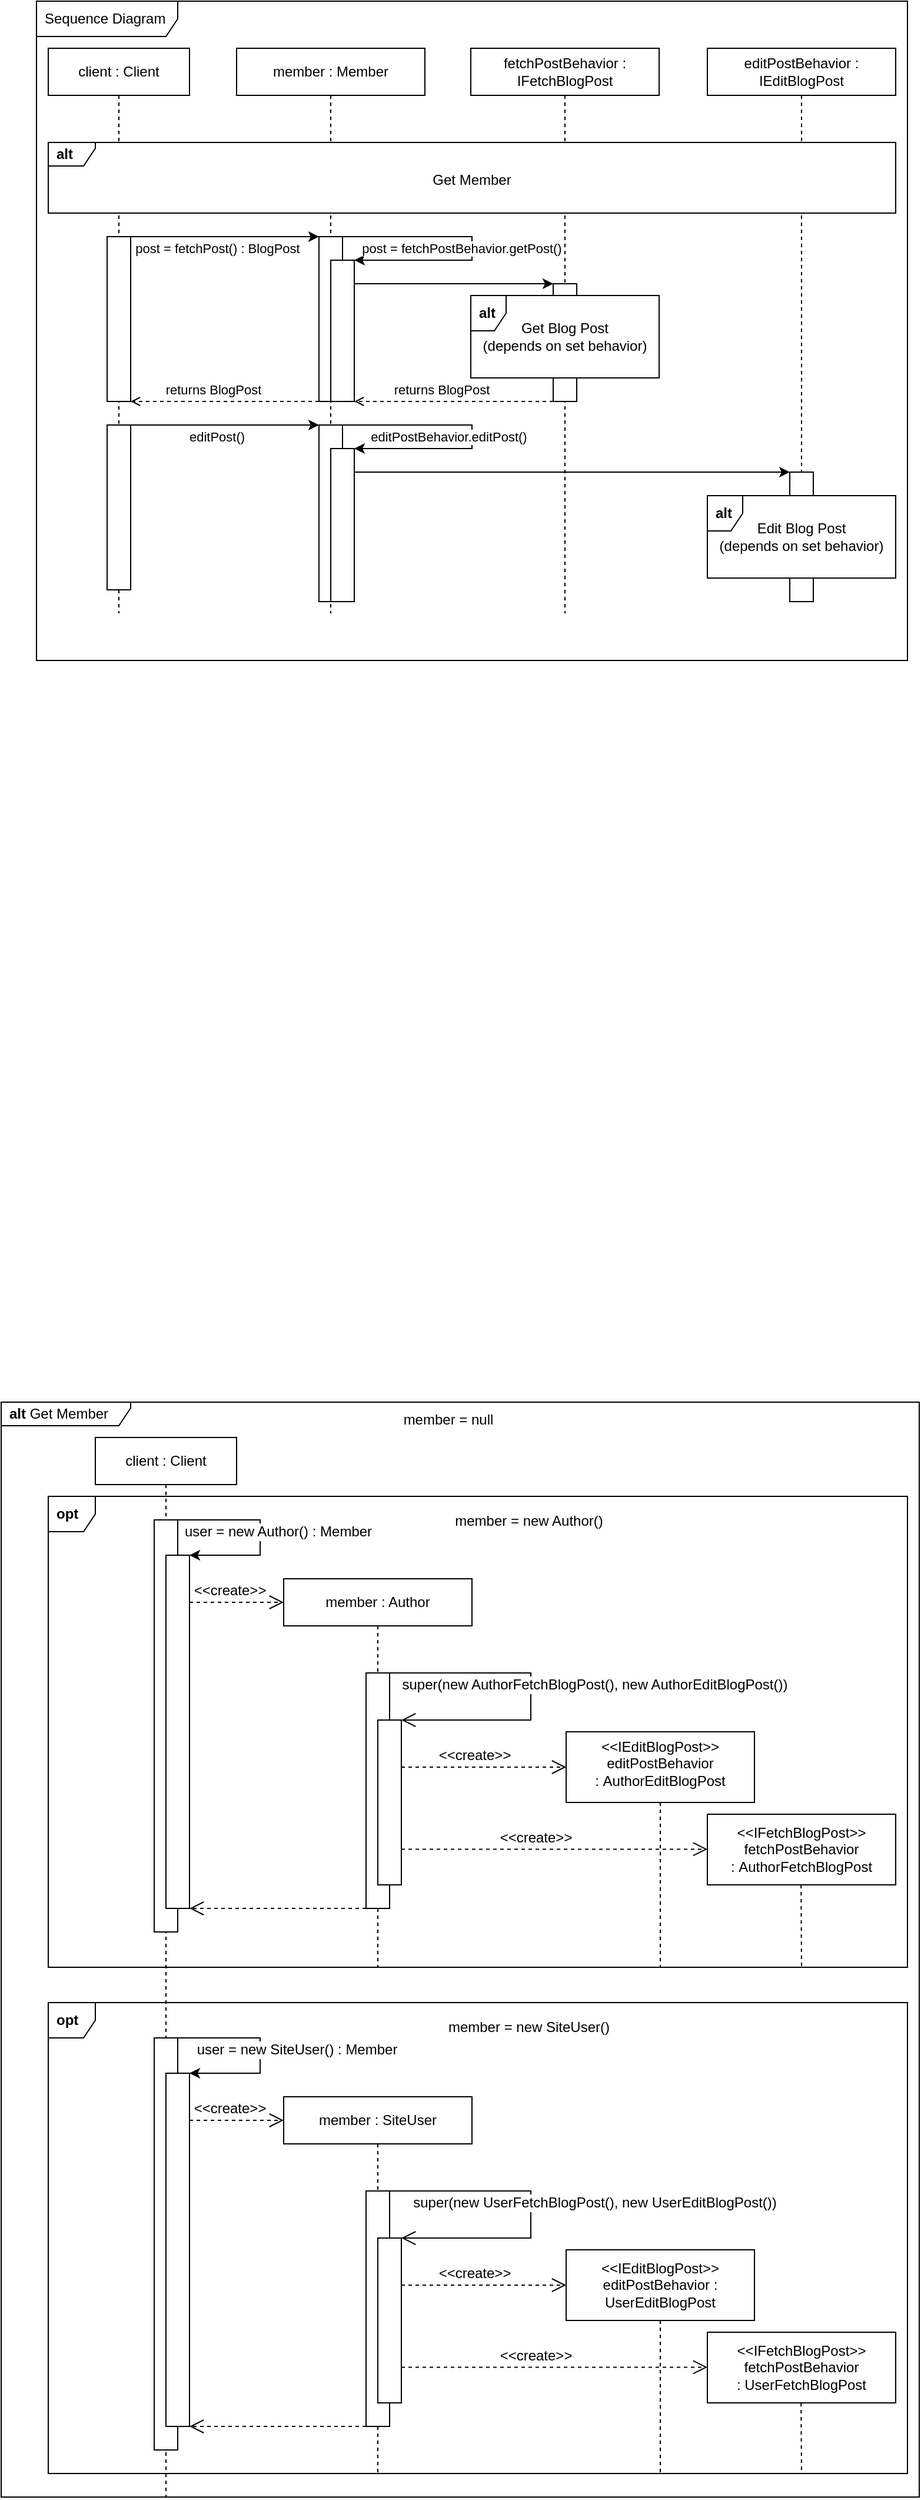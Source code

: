 <mxfile version="15.4.0" type="device" pages="2"><diagram id="meEq63aQdddgr-qzLDVM" name="Strategy"><mxGraphModel dx="395" dy="234" grid="1" gridSize="10" guides="1" tooltips="1" connect="1" arrows="1" fold="1" page="1" pageScale="1" pageWidth="850" pageHeight="1100" math="0" shadow="0"><root><mxCell id="HGWOhh141RauU3ivOmNG-0"/><mxCell id="HGWOhh141RauU3ivOmNG-1" style="" parent="HGWOhh141RauU3ivOmNG-0"/><mxCell id="gsxyEUEY-DJn8voWgnsZ-195" value="" style="rounded=0;whiteSpace=wrap;html=1;" vertex="1" parent="HGWOhh141RauU3ivOmNG-1"><mxGeometry x="70" y="40" width="740" height="560" as="geometry"/></mxCell><mxCell id="gsxyEUEY-DJn8voWgnsZ-194" value="" style="rounded=0;whiteSpace=wrap;html=1;" vertex="1" parent="HGWOhh141RauU3ivOmNG-1"><mxGeometry x="40" y="1230" width="780" height="930" as="geometry"/></mxCell><mxCell id="gsxyEUEY-DJn8voWgnsZ-2" value="&lt;b&gt;alt&lt;/b&gt;&amp;nbsp;Get Member" style="shape=umlFrame;whiteSpace=wrap;html=1;width=110;height=20;boundedLbl=1;verticalAlign=middle;align=left;spacingLeft=5;" vertex="1" parent="HGWOhh141RauU3ivOmNG-1"><mxGeometry x="40" y="1230" width="780" height="930" as="geometry"/></mxCell><mxCell id="zS99f2Io78jwhFGjfong-0" value="Sequence Diagram" style="shape=umlFrame;whiteSpace=wrap;html=1;width=120;height=30;boundedLbl=1;verticalAlign=middle;align=left;spacingLeft=5;fontSize=12;fillColor=default;" parent="HGWOhh141RauU3ivOmNG-1" vertex="1"><mxGeometry x="70" y="40" width="740" height="560" as="geometry"/></mxCell><mxCell id="gsxyEUEY-DJn8voWgnsZ-3" value="member = null" style="text;html=1;strokeColor=none;fillColor=none;align=center;verticalAlign=middle;whiteSpace=wrap;rounded=0;" vertex="1" parent="HGWOhh141RauU3ivOmNG-1"><mxGeometry x="320" y="1230" width="200" height="30" as="geometry"/></mxCell><mxCell id="gsxyEUEY-DJn8voWgnsZ-7" value="" style="group" vertex="1" connectable="0" parent="HGWOhh141RauU3ivOmNG-1"><mxGeometry x="80" y="1310" width="730" height="400" as="geometry"/></mxCell><mxCell id="gsxyEUEY-DJn8voWgnsZ-5" value="&lt;b&gt;opt&lt;/b&gt;" style="shape=umlFrame;whiteSpace=wrap;html=1;width=40;height=30;boundedLbl=1;verticalAlign=middle;align=left;spacingLeft=5;" vertex="1" parent="gsxyEUEY-DJn8voWgnsZ-7"><mxGeometry width="730" height="400" as="geometry"/></mxCell><mxCell id="gsxyEUEY-DJn8voWgnsZ-6" value="member = new Author()" style="text;html=1;strokeColor=none;fillColor=none;align=center;verticalAlign=middle;whiteSpace=wrap;rounded=0;" vertex="1" parent="gsxyEUEY-DJn8voWgnsZ-7"><mxGeometry x="300.588" y="0.004" width="214.706" height="42.857" as="geometry"/></mxCell><mxCell id="gsxyEUEY-DJn8voWgnsZ-119" value="" style="group" vertex="1" connectable="0" parent="HGWOhh141RauU3ivOmNG-1"><mxGeometry x="80" y="1740" width="730" height="400" as="geometry"/></mxCell><mxCell id="gsxyEUEY-DJn8voWgnsZ-120" value="&lt;b&gt;opt&lt;/b&gt;" style="shape=umlFrame;whiteSpace=wrap;html=1;width=40;height=30;boundedLbl=1;verticalAlign=middle;align=left;spacingLeft=5;" vertex="1" parent="gsxyEUEY-DJn8voWgnsZ-119"><mxGeometry width="730" height="400" as="geometry"/></mxCell><mxCell id="gsxyEUEY-DJn8voWgnsZ-121" value="member = new SiteUser()" style="text;html=1;strokeColor=none;fillColor=none;align=center;verticalAlign=middle;whiteSpace=wrap;rounded=0;" vertex="1" parent="gsxyEUEY-DJn8voWgnsZ-119"><mxGeometry x="300.588" y="0.004" width="214.706" height="42.857" as="geometry"/></mxCell><mxCell id="zS99f2Io78jwhFGjfong-4" value="Actors" style="" parent="HGWOhh141RauU3ivOmNG-0"/><mxCell id="gsxyEUEY-DJn8voWgnsZ-95" value="client : Client" style="rounded=0;whiteSpace=wrap;html=1;" vertex="1" parent="zS99f2Io78jwhFGjfong-4"><mxGeometry x="120" y="1260" width="120" height="40" as="geometry"/></mxCell><mxCell id="gsxyEUEY-DJn8voWgnsZ-96" style="rounded=0;orthogonalLoop=1;jettySize=auto;html=1;endArrow=none;endFill=0;dashed=1;exitX=0.5;exitY=1;exitDx=0;exitDy=0;" edge="1" parent="zS99f2Io78jwhFGjfong-4" source="gsxyEUEY-DJn8voWgnsZ-95"><mxGeometry x="109.5" y="1250" as="geometry"><mxPoint x="180" y="2160" as="targetPoint"/><mxPoint x="170" y="1310" as="sourcePoint"/></mxGeometry></mxCell><mxCell id="gsxyEUEY-DJn8voWgnsZ-97" style="edgeStyle=orthogonalEdgeStyle;rounded=0;orthogonalLoop=1;jettySize=auto;html=1;fontSize=20;endArrow=classic;endFill=1;exitX=1;exitY=0;exitDx=0;exitDy=0;entryX=1;entryY=0;entryDx=0;entryDy=0;" edge="1" parent="zS99f2Io78jwhFGjfong-4" source="gsxyEUEY-DJn8voWgnsZ-99" target="gsxyEUEY-DJn8voWgnsZ-100"><mxGeometry relative="1" as="geometry"><mxPoint x="630" y="1330" as="targetPoint"/><Array as="points"><mxPoint x="260" y="1330"/><mxPoint x="260" y="1360"/></Array></mxGeometry></mxCell><mxCell id="gsxyEUEY-DJn8voWgnsZ-98" value="user = new Author() : Member" style="edgeLabel;html=1;align=center;verticalAlign=middle;resizable=0;points=[];fontSize=12;" vertex="1" connectable="0" parent="gsxyEUEY-DJn8voWgnsZ-97"><mxGeometry x="-0.708" relative="1" as="geometry"><mxPoint x="61" y="10" as="offset"/></mxGeometry></mxCell><mxCell id="gsxyEUEY-DJn8voWgnsZ-99" value="" style="rounded=0;whiteSpace=wrap;html=1;fontSize=20;align=left;verticalAlign=top;" vertex="1" parent="zS99f2Io78jwhFGjfong-4"><mxGeometry x="170" y="1330" width="20" height="350" as="geometry"/></mxCell><mxCell id="gsxyEUEY-DJn8voWgnsZ-100" value="" style="rounded=0;whiteSpace=wrap;html=1;fontSize=20;align=left;verticalAlign=top;" vertex="1" parent="zS99f2Io78jwhFGjfong-4"><mxGeometry x="180" y="1360" width="20" height="300" as="geometry"/></mxCell><mxCell id="gsxyEUEY-DJn8voWgnsZ-101" value="member : Author" style="rounded=0;whiteSpace=wrap;html=1;" vertex="1" parent="zS99f2Io78jwhFGjfong-4"><mxGeometry x="280" y="1380" width="160" height="40" as="geometry"/></mxCell><mxCell id="gsxyEUEY-DJn8voWgnsZ-102" style="edgeStyle=orthogonalEdgeStyle;rounded=0;orthogonalLoop=1;jettySize=auto;html=1;fontSize=11;endArrow=open;endFill=0;dashed=1;endSize=10;" edge="1" parent="zS99f2Io78jwhFGjfong-4" target="gsxyEUEY-DJn8voWgnsZ-101" source="gsxyEUEY-DJn8voWgnsZ-100"><mxGeometry relative="1" as="geometry"><mxPoint x="210" y="1400" as="sourcePoint"/><mxPoint x="370" y="1450" as="targetPoint"/><Array as="points"><mxPoint x="220" y="1400"/><mxPoint x="220" y="1400"/></Array></mxGeometry></mxCell><mxCell id="gsxyEUEY-DJn8voWgnsZ-103" value="&amp;lt;&amp;lt;create&amp;gt;&amp;gt;" style="edgeLabel;html=1;align=center;verticalAlign=middle;resizable=0;points=[];fontSize=12;" vertex="1" connectable="0" parent="gsxyEUEY-DJn8voWgnsZ-102"><mxGeometry x="-0.125" y="1" relative="1" as="geometry"><mxPoint x="-1" y="-9" as="offset"/></mxGeometry></mxCell><mxCell id="gsxyEUEY-DJn8voWgnsZ-104" style="rounded=0;orthogonalLoop=1;jettySize=auto;html=1;endArrow=none;endFill=0;dashed=1;" edge="1" parent="zS99f2Io78jwhFGjfong-4" source="gsxyEUEY-DJn8voWgnsZ-101"><mxGeometry x="319.5" y="1260" as="geometry"><mxPoint x="360" y="1710" as="targetPoint"/><mxPoint x="700" y="1300" as="sourcePoint"/></mxGeometry></mxCell><mxCell id="gsxyEUEY-DJn8voWgnsZ-105" value="" style="rounded=0;whiteSpace=wrap;html=1;fontSize=20;align=left;verticalAlign=top;" vertex="1" parent="zS99f2Io78jwhFGjfong-4"><mxGeometry x="350" y="1460" width="20" height="200" as="geometry"/></mxCell><mxCell id="gsxyEUEY-DJn8voWgnsZ-106" style="edgeStyle=none;rounded=0;orthogonalLoop=1;jettySize=auto;html=1;entryX=0;entryY=0.5;entryDx=0;entryDy=0;fontSize=11;endArrow=open;endFill=0;dashed=1;endSize=10;" edge="1" parent="zS99f2Io78jwhFGjfong-4"><mxGeometry relative="1" as="geometry"><mxPoint x="380" y="1540" as="sourcePoint"/><mxPoint x="520" y="1540" as="targetPoint"/></mxGeometry></mxCell><mxCell id="gsxyEUEY-DJn8voWgnsZ-107" value="&amp;lt;&amp;lt;create&amp;gt;&amp;gt;" style="edgeLabel;html=1;align=center;verticalAlign=middle;resizable=0;points=[];fontSize=12;" vertex="1" connectable="0" parent="gsxyEUEY-DJn8voWgnsZ-106"><mxGeometry x="-0.125" y="1" relative="1" as="geometry"><mxPoint y="-9" as="offset"/></mxGeometry></mxCell><mxCell id="gsxyEUEY-DJn8voWgnsZ-108" value="&amp;lt;&amp;lt;IEditBlogPost&amp;gt;&amp;gt;&lt;br&gt;editPostBehavior :&amp;nbsp;&lt;span style=&quot;background-color: rgb(255 , 255 , 255)&quot;&gt;AuthorEditBlogPost&lt;/span&gt;&lt;br&gt;&amp;nbsp;" style="rounded=0;whiteSpace=wrap;html=1;spacingTop=7;" vertex="1" parent="zS99f2Io78jwhFGjfong-4"><mxGeometry x="520" y="1510" width="160" height="60" as="geometry"/></mxCell><mxCell id="gsxyEUEY-DJn8voWgnsZ-109" style="rounded=0;orthogonalLoop=1;jettySize=auto;html=1;endArrow=none;endFill=0;dashed=1;" edge="1" parent="zS99f2Io78jwhFGjfong-4"><mxGeometry x="559.5" y="1410" as="geometry"><mxPoint x="600" y="1710" as="targetPoint"/><mxPoint x="600" y="1570" as="sourcePoint"/></mxGeometry></mxCell><mxCell id="gsxyEUEY-DJn8voWgnsZ-110" value="&amp;lt;&amp;lt;IFetchBlogPost&amp;gt;&amp;gt;&lt;br&gt;fetchPostBehavior :&amp;nbsp;&lt;span style=&quot;background-color: rgb(255 , 255 , 255)&quot;&gt;AuthorFetchBlogPost&lt;/span&gt;" style="rounded=0;whiteSpace=wrap;html=1;spacingTop=0;" vertex="1" parent="zS99f2Io78jwhFGjfong-4"><mxGeometry x="640" y="1580" width="160" height="60" as="geometry"/></mxCell><mxCell id="gsxyEUEY-DJn8voWgnsZ-111" style="rounded=0;orthogonalLoop=1;jettySize=auto;html=1;endArrow=none;endFill=0;dashed=1;exitX=0.5;exitY=1;exitDx=0;exitDy=0;" edge="1" parent="zS99f2Io78jwhFGjfong-4"><mxGeometry x="639.08" y="1590" as="geometry"><mxPoint x="720" y="1710" as="targetPoint"/><mxPoint x="719.58" y="1640" as="sourcePoint"/></mxGeometry></mxCell><mxCell id="gsxyEUEY-DJn8voWgnsZ-112" style="edgeStyle=none;rounded=0;orthogonalLoop=1;jettySize=auto;html=1;fontSize=11;endArrow=open;endFill=0;dashed=1;endSize=10;" edge="1" parent="zS99f2Io78jwhFGjfong-4"><mxGeometry relative="1" as="geometry"><mxPoint x="380" y="1609.71" as="sourcePoint"/><mxPoint x="640" y="1609.71" as="targetPoint"/></mxGeometry></mxCell><mxCell id="gsxyEUEY-DJn8voWgnsZ-113" value="&amp;lt;&amp;lt;create&amp;gt;&amp;gt;" style="edgeLabel;html=1;align=center;verticalAlign=middle;resizable=0;points=[];fontSize=12;" vertex="1" connectable="0" parent="gsxyEUEY-DJn8voWgnsZ-112"><mxGeometry x="-0.125" y="1" relative="1" as="geometry"><mxPoint y="-9" as="offset"/></mxGeometry></mxCell><mxCell id="gsxyEUEY-DJn8voWgnsZ-114" value="" style="rounded=0;whiteSpace=wrap;html=1;fontSize=20;align=left;verticalAlign=top;" vertex="1" parent="zS99f2Io78jwhFGjfong-4"><mxGeometry x="360" y="1500" width="20" height="140" as="geometry"/></mxCell><mxCell id="gsxyEUEY-DJn8voWgnsZ-115" style="edgeStyle=orthogonalEdgeStyle;rounded=0;orthogonalLoop=1;jettySize=auto;html=1;fontSize=11;endArrow=open;endFill=0;endSize=10;entryX=1;entryY=0;entryDx=0;entryDy=0;" edge="1" parent="zS99f2Io78jwhFGjfong-4" target="gsxyEUEY-DJn8voWgnsZ-114"><mxGeometry relative="1" as="geometry"><mxPoint x="370" y="1460.0" as="sourcePoint"/><mxPoint x="390" y="1500" as="targetPoint"/><Array as="points"><mxPoint x="490" y="1460"/><mxPoint x="490" y="1500"/></Array></mxGeometry></mxCell><mxCell id="gsxyEUEY-DJn8voWgnsZ-116" value="super(new AuthorFetchBlogPost(), new AuthorEditBlogPost())" style="edgeLabel;html=1;align=center;verticalAlign=middle;resizable=0;points=[];fontSize=12;" vertex="1" connectable="0" parent="gsxyEUEY-DJn8voWgnsZ-115"><mxGeometry x="-0.125" y="1" relative="1" as="geometry"><mxPoint x="56" y="11" as="offset"/></mxGeometry></mxCell><mxCell id="gsxyEUEY-DJn8voWgnsZ-117" style="edgeStyle=none;rounded=0;orthogonalLoop=1;jettySize=auto;html=1;fontSize=11;endArrow=open;endFill=0;dashed=1;endSize=10;" edge="1" parent="zS99f2Io78jwhFGjfong-4"><mxGeometry relative="1" as="geometry"><mxPoint x="350" y="1660" as="sourcePoint"/><mxPoint x="200" y="1660" as="targetPoint"/></mxGeometry></mxCell><mxCell id="gsxyEUEY-DJn8voWgnsZ-122" style="edgeStyle=orthogonalEdgeStyle;rounded=0;orthogonalLoop=1;jettySize=auto;html=1;fontSize=20;endArrow=classic;endFill=1;exitX=1;exitY=0;exitDx=0;exitDy=0;entryX=1;entryY=0;entryDx=0;entryDy=0;" edge="1" source="gsxyEUEY-DJn8voWgnsZ-124" target="gsxyEUEY-DJn8voWgnsZ-125" parent="zS99f2Io78jwhFGjfong-4"><mxGeometry relative="1" as="geometry"><mxPoint x="630" y="1770" as="targetPoint"/><Array as="points"><mxPoint x="260" y="1770"/><mxPoint x="260" y="1800"/></Array></mxGeometry></mxCell><mxCell id="gsxyEUEY-DJn8voWgnsZ-123" value="user = new SiteUser() : Member" style="edgeLabel;html=1;align=center;verticalAlign=middle;resizable=0;points=[];fontSize=12;" vertex="1" connectable="0" parent="gsxyEUEY-DJn8voWgnsZ-122"><mxGeometry x="-0.708" relative="1" as="geometry"><mxPoint x="77" y="10" as="offset"/></mxGeometry></mxCell><mxCell id="gsxyEUEY-DJn8voWgnsZ-124" value="" style="rounded=0;whiteSpace=wrap;html=1;fontSize=20;align=left;verticalAlign=top;" vertex="1" parent="zS99f2Io78jwhFGjfong-4"><mxGeometry x="170" y="1770" width="20" height="350" as="geometry"/></mxCell><mxCell id="gsxyEUEY-DJn8voWgnsZ-125" value="" style="rounded=0;whiteSpace=wrap;html=1;fontSize=20;align=left;verticalAlign=top;" vertex="1" parent="zS99f2Io78jwhFGjfong-4"><mxGeometry x="180" y="1800" width="20" height="300" as="geometry"/></mxCell><mxCell id="gsxyEUEY-DJn8voWgnsZ-126" value="member : SiteUser" style="rounded=0;whiteSpace=wrap;html=1;" vertex="1" parent="zS99f2Io78jwhFGjfong-4"><mxGeometry x="280" y="1820" width="160" height="40" as="geometry"/></mxCell><mxCell id="gsxyEUEY-DJn8voWgnsZ-127" style="edgeStyle=orthogonalEdgeStyle;rounded=0;orthogonalLoop=1;jettySize=auto;html=1;fontSize=11;endArrow=open;endFill=0;dashed=1;endSize=10;" edge="1" target="gsxyEUEY-DJn8voWgnsZ-126" parent="zS99f2Io78jwhFGjfong-4" source="gsxyEUEY-DJn8voWgnsZ-125"><mxGeometry relative="1" as="geometry"><mxPoint x="210" y="1840" as="sourcePoint"/><mxPoint x="370" y="1890" as="targetPoint"/><Array as="points"><mxPoint x="220" y="1840"/><mxPoint x="220" y="1840"/></Array></mxGeometry></mxCell><mxCell id="gsxyEUEY-DJn8voWgnsZ-128" value="&amp;lt;&amp;lt;create&amp;gt;&amp;gt;" style="edgeLabel;html=1;align=center;verticalAlign=middle;resizable=0;points=[];fontSize=12;" vertex="1" connectable="0" parent="gsxyEUEY-DJn8voWgnsZ-127"><mxGeometry x="-0.125" y="1" relative="1" as="geometry"><mxPoint x="-1" y="-9" as="offset"/></mxGeometry></mxCell><mxCell id="gsxyEUEY-DJn8voWgnsZ-129" style="rounded=0;orthogonalLoop=1;jettySize=auto;html=1;endArrow=none;endFill=0;dashed=1;" edge="1" source="gsxyEUEY-DJn8voWgnsZ-126" parent="zS99f2Io78jwhFGjfong-4"><mxGeometry x="319.5" y="1700" as="geometry"><mxPoint x="360" y="2140" as="targetPoint"/><mxPoint x="700" y="1740" as="sourcePoint"/></mxGeometry></mxCell><mxCell id="gsxyEUEY-DJn8voWgnsZ-130" value="" style="rounded=0;whiteSpace=wrap;html=1;fontSize=20;align=left;verticalAlign=top;" vertex="1" parent="zS99f2Io78jwhFGjfong-4"><mxGeometry x="350" y="1900" width="20" height="200" as="geometry"/></mxCell><mxCell id="gsxyEUEY-DJn8voWgnsZ-131" style="edgeStyle=none;rounded=0;orthogonalLoop=1;jettySize=auto;html=1;entryX=0;entryY=0.5;entryDx=0;entryDy=0;fontSize=11;endArrow=open;endFill=0;dashed=1;endSize=10;" edge="1" parent="zS99f2Io78jwhFGjfong-4"><mxGeometry relative="1" as="geometry"><mxPoint x="380" y="1980" as="sourcePoint"/><mxPoint x="520" y="1980" as="targetPoint"/></mxGeometry></mxCell><mxCell id="gsxyEUEY-DJn8voWgnsZ-132" value="&amp;lt;&amp;lt;create&amp;gt;&amp;gt;" style="edgeLabel;html=1;align=center;verticalAlign=middle;resizable=0;points=[];fontSize=12;" vertex="1" connectable="0" parent="gsxyEUEY-DJn8voWgnsZ-131"><mxGeometry x="-0.125" y="1" relative="1" as="geometry"><mxPoint y="-9" as="offset"/></mxGeometry></mxCell><mxCell id="gsxyEUEY-DJn8voWgnsZ-133" value="&amp;lt;&amp;lt;IEditBlogPost&amp;gt;&amp;gt;&lt;br&gt;editPostBehavior : User&lt;span style=&quot;background-color: rgb(255 , 255 , 255)&quot;&gt;EditBlogPost&lt;/span&gt;" style="rounded=0;whiteSpace=wrap;html=1;spacingTop=0;" vertex="1" parent="zS99f2Io78jwhFGjfong-4"><mxGeometry x="520" y="1950" width="160" height="60" as="geometry"/></mxCell><mxCell id="gsxyEUEY-DJn8voWgnsZ-134" style="rounded=0;orthogonalLoop=1;jettySize=auto;html=1;endArrow=none;endFill=0;dashed=1;" edge="1" parent="zS99f2Io78jwhFGjfong-4"><mxGeometry x="559.5" y="1850" as="geometry"><mxPoint x="600" y="2140" as="targetPoint"/><mxPoint x="600" y="2010" as="sourcePoint"/></mxGeometry></mxCell><mxCell id="gsxyEUEY-DJn8voWgnsZ-135" value="&amp;lt;&amp;lt;IFetchBlogPost&amp;gt;&amp;gt;&lt;br&gt;fetchPostBehavior :&amp;nbsp;&lt;span style=&quot;background-color: rgb(255 , 255 , 255)&quot;&gt;UserFetchBlogPost&lt;/span&gt;" style="rounded=0;whiteSpace=wrap;html=1;spacingTop=0;" vertex="1" parent="zS99f2Io78jwhFGjfong-4"><mxGeometry x="640" y="2020" width="160" height="60" as="geometry"/></mxCell><mxCell id="gsxyEUEY-DJn8voWgnsZ-136" style="rounded=0;orthogonalLoop=1;jettySize=auto;html=1;endArrow=none;endFill=0;dashed=1;exitX=0.5;exitY=1;exitDx=0;exitDy=0;" edge="1" parent="zS99f2Io78jwhFGjfong-4"><mxGeometry x="639.08" y="2030" as="geometry"><mxPoint x="720" y="2140" as="targetPoint"/><mxPoint x="719.58" y="2080" as="sourcePoint"/></mxGeometry></mxCell><mxCell id="gsxyEUEY-DJn8voWgnsZ-137" style="edgeStyle=none;rounded=0;orthogonalLoop=1;jettySize=auto;html=1;fontSize=11;endArrow=open;endFill=0;dashed=1;endSize=10;" edge="1" parent="zS99f2Io78jwhFGjfong-4"><mxGeometry relative="1" as="geometry"><mxPoint x="380" y="2049.71" as="sourcePoint"/><mxPoint x="640" y="2049.71" as="targetPoint"/></mxGeometry></mxCell><mxCell id="gsxyEUEY-DJn8voWgnsZ-138" value="&amp;lt;&amp;lt;create&amp;gt;&amp;gt;" style="edgeLabel;html=1;align=center;verticalAlign=middle;resizable=0;points=[];fontSize=12;" vertex="1" connectable="0" parent="gsxyEUEY-DJn8voWgnsZ-137"><mxGeometry x="-0.125" y="1" relative="1" as="geometry"><mxPoint y="-9" as="offset"/></mxGeometry></mxCell><mxCell id="gsxyEUEY-DJn8voWgnsZ-139" value="" style="rounded=0;whiteSpace=wrap;html=1;fontSize=20;align=left;verticalAlign=top;" vertex="1" parent="zS99f2Io78jwhFGjfong-4"><mxGeometry x="360" y="1940" width="20" height="140" as="geometry"/></mxCell><mxCell id="gsxyEUEY-DJn8voWgnsZ-140" style="edgeStyle=orthogonalEdgeStyle;rounded=0;orthogonalLoop=1;jettySize=auto;html=1;fontSize=11;endArrow=open;endFill=0;endSize=10;entryX=1;entryY=0;entryDx=0;entryDy=0;" edge="1" parent="zS99f2Io78jwhFGjfong-4" target="gsxyEUEY-DJn8voWgnsZ-139"><mxGeometry relative="1" as="geometry"><mxPoint x="370" y="1900.0" as="sourcePoint"/><mxPoint x="390" y="1940" as="targetPoint"/><Array as="points"><mxPoint x="490" y="1900"/><mxPoint x="490" y="1940"/></Array></mxGeometry></mxCell><mxCell id="gsxyEUEY-DJn8voWgnsZ-141" value="super(new UserFetchBlogPost(), new UserEditBlogPost())" style="edgeLabel;html=1;align=center;verticalAlign=middle;resizable=0;points=[];fontSize=12;" vertex="1" connectable="0" parent="gsxyEUEY-DJn8voWgnsZ-140"><mxGeometry x="-0.125" y="1" relative="1" as="geometry"><mxPoint x="56" y="11" as="offset"/></mxGeometry></mxCell><mxCell id="gsxyEUEY-DJn8voWgnsZ-142" style="edgeStyle=none;rounded=0;orthogonalLoop=1;jettySize=auto;html=1;fontSize=11;endArrow=open;endFill=0;dashed=1;endSize=10;" edge="1" parent="zS99f2Io78jwhFGjfong-4"><mxGeometry relative="1" as="geometry"><mxPoint x="350" y="2100" as="sourcePoint"/><mxPoint x="200" y="2100" as="targetPoint"/></mxGeometry></mxCell><mxCell id="gsxyEUEY-DJn8voWgnsZ-147" value="client : Client" style="rounded=0;whiteSpace=wrap;html=1;" vertex="1" parent="zS99f2Io78jwhFGjfong-4"><mxGeometry x="80" y="80" width="120" height="40" as="geometry"/></mxCell><mxCell id="gsxyEUEY-DJn8voWgnsZ-148" style="rounded=0;orthogonalLoop=1;jettySize=auto;html=1;endArrow=none;endFill=0;dashed=1;exitX=0.5;exitY=1;exitDx=0;exitDy=0;" edge="1" parent="zS99f2Io78jwhFGjfong-4" source="gsxyEUEY-DJn8voWgnsZ-147"><mxGeometry x="79.5" y="80" as="geometry"><mxPoint x="140" y="560" as="targetPoint"/><mxPoint x="140" y="140" as="sourcePoint"/></mxGeometry></mxCell><mxCell id="gsxyEUEY-DJn8voWgnsZ-149" value="member : Member" style="rounded=0;whiteSpace=wrap;html=1;" vertex="1" parent="zS99f2Io78jwhFGjfong-4"><mxGeometry x="240" y="80" width="160" height="40" as="geometry"/></mxCell><mxCell id="gsxyEUEY-DJn8voWgnsZ-150" style="rounded=0;orthogonalLoop=1;jettySize=auto;html=1;endArrow=none;endFill=0;dashed=1;exitX=0.5;exitY=1;exitDx=0;exitDy=0;" edge="1" parent="zS99f2Io78jwhFGjfong-4" source="gsxyEUEY-DJn8voWgnsZ-149"><mxGeometry x="239.5" y="80" as="geometry"><mxPoint x="320" y="560" as="targetPoint"/><mxPoint x="300" y="140" as="sourcePoint"/></mxGeometry></mxCell><mxCell id="gsxyEUEY-DJn8voWgnsZ-151" value="fetchPostBehavior : IFetchBlogPost" style="rounded=0;whiteSpace=wrap;html=1;" vertex="1" parent="zS99f2Io78jwhFGjfong-4"><mxGeometry x="439" y="80" width="160" height="40" as="geometry"/></mxCell><mxCell id="gsxyEUEY-DJn8voWgnsZ-152" style="rounded=0;orthogonalLoop=1;jettySize=auto;html=1;endArrow=none;endFill=0;dashed=1;exitX=0.5;exitY=1;exitDx=0;exitDy=0;" edge="1" parent="zS99f2Io78jwhFGjfong-4" source="gsxyEUEY-DJn8voWgnsZ-151"><mxGeometry x="438.5" y="80" as="geometry"><mxPoint x="519" y="560" as="targetPoint"/><mxPoint x="499" y="140" as="sourcePoint"/></mxGeometry></mxCell><mxCell id="gsxyEUEY-DJn8voWgnsZ-153" value="editPostBehavior : IEditBlogPost" style="rounded=0;whiteSpace=wrap;html=1;" vertex="1" parent="zS99f2Io78jwhFGjfong-4"><mxGeometry x="640" y="80" width="160" height="40" as="geometry"/></mxCell><mxCell id="gsxyEUEY-DJn8voWgnsZ-154" style="rounded=0;orthogonalLoop=1;jettySize=auto;html=1;endArrow=none;endFill=0;dashed=1;exitX=0.5;exitY=1;exitDx=0;exitDy=0;" edge="1" parent="zS99f2Io78jwhFGjfong-4" source="gsxyEUEY-DJn8voWgnsZ-153"><mxGeometry x="639.5" y="80" as="geometry"><mxPoint x="720" y="520" as="targetPoint"/><mxPoint x="700" y="140" as="sourcePoint"/></mxGeometry></mxCell><mxCell id="zS99f2Io78jwhFGjfong-1" value="Flow" style="" parent="HGWOhh141RauU3ivOmNG-0"/><mxCell id="gsxyEUEY-DJn8voWgnsZ-166" value="" style="rounded=0;whiteSpace=wrap;html=1;" vertex="1" parent="zS99f2Io78jwhFGjfong-1"><mxGeometry x="509" y="280" width="20" height="100" as="geometry"/></mxCell><mxCell id="gsxyEUEY-DJn8voWgnsZ-174" style="edgeStyle=orthogonalEdgeStyle;rounded=0;orthogonalLoop=1;jettySize=auto;html=1;dashed=1;endArrow=open;endFill=0;" edge="1" parent="zS99f2Io78jwhFGjfong-1" source="gsxyEUEY-DJn8voWgnsZ-166" target="gsxyEUEY-DJn8voWgnsZ-167"><mxGeometry relative="1" as="geometry"><Array as="points"><mxPoint x="440" y="380"/><mxPoint x="440" y="380"/></Array></mxGeometry></mxCell><mxCell id="gsxyEUEY-DJn8voWgnsZ-175" value="returns BlogPost" style="edgeLabel;html=1;align=center;verticalAlign=middle;resizable=0;points=[];" vertex="1" connectable="0" parent="gsxyEUEY-DJn8voWgnsZ-174"><mxGeometry x="0.13" y="1" relative="1" as="geometry"><mxPoint y="-11" as="offset"/></mxGeometry></mxCell><mxCell id="gsxyEUEY-DJn8voWgnsZ-159" value="" style="group" vertex="1" connectable="0" parent="zS99f2Io78jwhFGjfong-1"><mxGeometry x="80" y="160" width="720" height="60" as="geometry"/></mxCell><mxCell id="gsxyEUEY-DJn8voWgnsZ-160" value="Get Member" style="text;html=1;strokeColor=none;fillColor=default;align=center;verticalAlign=bottom;whiteSpace=wrap;rounded=0;spacingBottom=19;" vertex="1" parent="gsxyEUEY-DJn8voWgnsZ-159"><mxGeometry width="720" height="60" as="geometry"/></mxCell><mxCell id="gsxyEUEY-DJn8voWgnsZ-161" value="&lt;b&gt;alt&lt;/b&gt;" style="shape=umlFrame;whiteSpace=wrap;html=1;width=40;height=20;boundedLbl=1;verticalAlign=middle;align=left;spacingLeft=5;" vertex="1" parent="gsxyEUEY-DJn8voWgnsZ-159"><mxGeometry width="720" height="60" as="geometry"/></mxCell><mxCell id="gsxyEUEY-DJn8voWgnsZ-164" style="edgeStyle=orthogonalEdgeStyle;rounded=0;orthogonalLoop=1;jettySize=auto;html=1;" edge="1" parent="zS99f2Io78jwhFGjfong-1" source="gsxyEUEY-DJn8voWgnsZ-162" target="gsxyEUEY-DJn8voWgnsZ-163"><mxGeometry relative="1" as="geometry"><Array as="points"><mxPoint x="250" y="240"/><mxPoint x="250" y="240"/></Array></mxGeometry></mxCell><mxCell id="gsxyEUEY-DJn8voWgnsZ-165" value="post = fetchPost() : BlogPost&amp;nbsp;" style="edgeLabel;html=1;align=center;verticalAlign=middle;resizable=0;points=[];" vertex="1" connectable="0" parent="gsxyEUEY-DJn8voWgnsZ-164"><mxGeometry x="-0.207" y="-1" relative="1" as="geometry"><mxPoint x="11" y="9" as="offset"/></mxGeometry></mxCell><mxCell id="gsxyEUEY-DJn8voWgnsZ-162" value="" style="rounded=0;whiteSpace=wrap;html=1;" vertex="1" parent="zS99f2Io78jwhFGjfong-1"><mxGeometry x="130" y="240" width="20" height="140" as="geometry"/></mxCell><mxCell id="gsxyEUEY-DJn8voWgnsZ-163" value="" style="rounded=0;whiteSpace=wrap;html=1;" vertex="1" parent="zS99f2Io78jwhFGjfong-1"><mxGeometry x="310" y="240" width="20" height="140" as="geometry"/></mxCell><mxCell id="gsxyEUEY-DJn8voWgnsZ-170" style="edgeStyle=orthogonalEdgeStyle;rounded=0;orthogonalLoop=1;jettySize=auto;html=1;" edge="1" parent="zS99f2Io78jwhFGjfong-1" source="gsxyEUEY-DJn8voWgnsZ-167" target="gsxyEUEY-DJn8voWgnsZ-166"><mxGeometry relative="1" as="geometry"><Array as="points"><mxPoint x="450" y="280"/><mxPoint x="450" y="280"/></Array></mxGeometry></mxCell><mxCell id="gsxyEUEY-DJn8voWgnsZ-167" value="" style="rounded=0;whiteSpace=wrap;html=1;" vertex="1" parent="zS99f2Io78jwhFGjfong-1"><mxGeometry x="320" y="260" width="20" height="120" as="geometry"/></mxCell><mxCell id="gsxyEUEY-DJn8voWgnsZ-168" style="edgeStyle=orthogonalEdgeStyle;rounded=0;orthogonalLoop=1;jettySize=auto;html=1;entryX=1;entryY=0;entryDx=0;entryDy=0;" edge="1" parent="zS99f2Io78jwhFGjfong-1" source="gsxyEUEY-DJn8voWgnsZ-167" target="gsxyEUEY-DJn8voWgnsZ-167"><mxGeometry relative="1" as="geometry"><Array as="points"><mxPoint x="330" y="240"/><mxPoint x="440" y="240"/><mxPoint x="440" y="260"/></Array></mxGeometry></mxCell><mxCell id="gsxyEUEY-DJn8voWgnsZ-169" value="post = fetchPostBehavior.getPost()" style="edgeLabel;html=1;align=center;verticalAlign=middle;resizable=0;points=[];" vertex="1" connectable="0" parent="gsxyEUEY-DJn8voWgnsZ-168"><mxGeometry x="-0.278" y="1" relative="1" as="geometry"><mxPoint x="30" y="11" as="offset"/></mxGeometry></mxCell><mxCell id="gsxyEUEY-DJn8voWgnsZ-176" style="edgeStyle=orthogonalEdgeStyle;rounded=0;orthogonalLoop=1;jettySize=auto;html=1;dashed=1;endArrow=open;endFill=0;" edge="1" parent="zS99f2Io78jwhFGjfong-1" source="gsxyEUEY-DJn8voWgnsZ-163" target="gsxyEUEY-DJn8voWgnsZ-162"><mxGeometry relative="1" as="geometry"><mxPoint x="380" y="430" as="sourcePoint"/><mxPoint x="170" y="430" as="targetPoint"/><Array as="points"><mxPoint x="250" y="380"/><mxPoint x="250" y="380"/></Array></mxGeometry></mxCell><mxCell id="gsxyEUEY-DJn8voWgnsZ-177" value="returns BlogPost" style="edgeLabel;html=1;align=center;verticalAlign=middle;resizable=0;points=[];" vertex="1" connectable="0" parent="gsxyEUEY-DJn8voWgnsZ-176"><mxGeometry x="0.13" y="1" relative="1" as="geometry"><mxPoint y="-11" as="offset"/></mxGeometry></mxCell><mxCell id="gsxyEUEY-DJn8voWgnsZ-180" style="edgeStyle=orthogonalEdgeStyle;rounded=0;orthogonalLoop=1;jettySize=auto;html=1;endArrow=classic;endFill=1;" edge="1" parent="zS99f2Io78jwhFGjfong-1" source="gsxyEUEY-DJn8voWgnsZ-178" target="gsxyEUEY-DJn8voWgnsZ-179"><mxGeometry relative="1" as="geometry"><Array as="points"><mxPoint x="250" y="400"/><mxPoint x="250" y="400"/></Array></mxGeometry></mxCell><mxCell id="gsxyEUEY-DJn8voWgnsZ-181" value="editPost()" style="edgeLabel;html=1;align=center;verticalAlign=middle;resizable=0;points=[];" vertex="1" connectable="0" parent="gsxyEUEY-DJn8voWgnsZ-180"><mxGeometry x="-0.13" y="-1" relative="1" as="geometry"><mxPoint x="3" y="9" as="offset"/></mxGeometry></mxCell><mxCell id="gsxyEUEY-DJn8voWgnsZ-178" value="" style="rounded=0;whiteSpace=wrap;html=1;" vertex="1" parent="zS99f2Io78jwhFGjfong-1"><mxGeometry x="130" y="400" width="20" height="140" as="geometry"/></mxCell><mxCell id="gsxyEUEY-DJn8voWgnsZ-183" style="edgeStyle=orthogonalEdgeStyle;rounded=0;orthogonalLoop=1;jettySize=auto;html=1;entryX=1;entryY=0;entryDx=0;entryDy=0;endArrow=classic;endFill=1;" edge="1" parent="zS99f2Io78jwhFGjfong-1" source="gsxyEUEY-DJn8voWgnsZ-179" target="gsxyEUEY-DJn8voWgnsZ-182"><mxGeometry relative="1" as="geometry"><Array as="points"><mxPoint x="440" y="400"/><mxPoint x="440" y="420"/></Array></mxGeometry></mxCell><mxCell id="gsxyEUEY-DJn8voWgnsZ-184" value="editPostBehavior.editPost()" style="edgeLabel;html=1;align=center;verticalAlign=middle;resizable=0;points=[];" vertex="1" connectable="0" parent="gsxyEUEY-DJn8voWgnsZ-183"><mxGeometry x="-0.577" relative="1" as="geometry"><mxPoint x="41" y="10" as="offset"/></mxGeometry></mxCell><mxCell id="gsxyEUEY-DJn8voWgnsZ-179" value="" style="rounded=0;whiteSpace=wrap;html=1;" vertex="1" parent="zS99f2Io78jwhFGjfong-1"><mxGeometry x="310" y="400" width="20" height="150" as="geometry"/></mxCell><mxCell id="gsxyEUEY-DJn8voWgnsZ-186" style="edgeStyle=orthogonalEdgeStyle;rounded=0;orthogonalLoop=1;jettySize=auto;html=1;endArrow=classic;endFill=1;" edge="1" parent="zS99f2Io78jwhFGjfong-1" source="gsxyEUEY-DJn8voWgnsZ-182" target="gsxyEUEY-DJn8voWgnsZ-185"><mxGeometry relative="1" as="geometry"><Array as="points"><mxPoint x="560" y="440"/><mxPoint x="560" y="440"/></Array></mxGeometry></mxCell><mxCell id="gsxyEUEY-DJn8voWgnsZ-182" value="" style="rounded=0;whiteSpace=wrap;html=1;" vertex="1" parent="zS99f2Io78jwhFGjfong-1"><mxGeometry x="320" y="420" width="20" height="130" as="geometry"/></mxCell><mxCell id="gsxyEUEY-DJn8voWgnsZ-185" value="" style="rounded=0;whiteSpace=wrap;html=1;" vertex="1" parent="zS99f2Io78jwhFGjfong-1"><mxGeometry x="710" y="440" width="20" height="110" as="geometry"/></mxCell><mxCell id="gsxyEUEY-DJn8voWgnsZ-187" value="&lt;b&gt;alt&lt;/b&gt;" style="shape=umlFrame;whiteSpace=wrap;html=1;width=30;height=30;boundedLbl=1;verticalAlign=middle;align=left;spacingLeft=5;" vertex="1" parent="zS99f2Io78jwhFGjfong-1"><mxGeometry x="640" y="460" width="160" height="70" as="geometry"/></mxCell><mxCell id="gsxyEUEY-DJn8voWgnsZ-189" value="Flow Over Flows" parent="HGWOhh141RauU3ivOmNG-0"/><mxCell id="gsxyEUEY-DJn8voWgnsZ-192" value="Edit Blog Post&lt;br&gt;(depends on set behavior)" style="rounded=0;whiteSpace=wrap;html=1;" vertex="1" parent="gsxyEUEY-DJn8voWgnsZ-189"><mxGeometry x="640" y="460" width="160" height="70" as="geometry"/></mxCell><mxCell id="gsxyEUEY-DJn8voWgnsZ-193" value="&lt;b&gt;alt&lt;/b&gt;" style="shape=umlFrame;whiteSpace=wrap;html=1;width=30;height=30;boundedLbl=1;verticalAlign=middle;align=left;spacingLeft=5;" vertex="1" parent="gsxyEUEY-DJn8voWgnsZ-189"><mxGeometry x="640" y="460" width="160" height="70" as="geometry"/></mxCell><mxCell id="gsxyEUEY-DJn8voWgnsZ-191" value="Get Blog Post&lt;br&gt;(depends on set behavior)" style="rounded=0;whiteSpace=wrap;html=1;" vertex="1" parent="gsxyEUEY-DJn8voWgnsZ-189"><mxGeometry x="439" y="290" width="160" height="70" as="geometry"/></mxCell><mxCell id="gsxyEUEY-DJn8voWgnsZ-190" value="&lt;b&gt;alt&lt;/b&gt;" style="shape=umlFrame;whiteSpace=wrap;html=1;width=30;height=30;boundedLbl=1;verticalAlign=middle;align=left;spacingLeft=5;" vertex="1" parent="gsxyEUEY-DJn8voWgnsZ-189"><mxGeometry x="439" y="290" width="160" height="70" as="geometry"/></mxCell></root></mxGraphModel></diagram><diagram id="Qkhx3xUg7Bpsoyshk_uy" name="Adapter"><mxGraphModel dx="1185" dy="703" grid="1" gridSize="10" guides="1" tooltips="1" connect="1" arrows="1" fold="1" page="1" pageScale="1" pageWidth="850" pageHeight="1100" math="0" shadow="0"><root><mxCell id="fCi2zymEa9bXcPGZNTw3-0"/><mxCell id="fCi2zymEa9bXcPGZNTw3-1" value="Background Fillers" parent="fCi2zymEa9bXcPGZNTw3-0"/><mxCell id="fCi2zymEa9bXcPGZNTw3-2" value="Background" style="" parent="fCi2zymEa9bXcPGZNTw3-0"/><mxCell id="fCi2zymEa9bXcPGZNTw3-5" value="Sequence Diagram" style="shape=umlFrame;whiteSpace=wrap;html=1;width=120;height=30;boundedLbl=1;verticalAlign=middle;align=left;spacingLeft=5;" vertex="1" parent="fCi2zymEa9bXcPGZNTw3-2"><mxGeometry x="40" y="40" width="540" height="570" as="geometry"/></mxCell><mxCell id="fCi2zymEa9bXcPGZNTw3-3" value="Actors" parent="fCi2zymEa9bXcPGZNTw3-0"/><mxCell id="dB8Fx0eE7jaQhiBXFM7O-0" value="client : Client" style="rounded=0;whiteSpace=wrap;html=1;" vertex="1" parent="fCi2zymEa9bXcPGZNTw3-3"><mxGeometry x="80" y="80" width="120" height="40" as="geometry"/></mxCell><mxCell id="dB8Fx0eE7jaQhiBXFM7O-1" style="rounded=0;orthogonalLoop=1;jettySize=auto;html=1;endArrow=none;endFill=0;dashed=1;exitX=0.5;exitY=1;exitDx=0;exitDy=0;" edge="1" parent="fCi2zymEa9bXcPGZNTw3-3" source="dB8Fx0eE7jaQhiBXFM7O-0"><mxGeometry x="79.5" y="80" as="geometry"><mxPoint x="140" y="600" as="targetPoint"/><mxPoint x="140" y="140" as="sourcePoint"/></mxGeometry></mxCell><mxCell id="dB8Fx0eE7jaQhiBXFM7O-17" value="user : GuestMember" style="rounded=0;whiteSpace=wrap;html=1;" vertex="1" parent="fCi2zymEa9bXcPGZNTw3-3"><mxGeometry x="280" y="190" width="120" height="40" as="geometry"/></mxCell><mxCell id="dB8Fx0eE7jaQhiBXFM7O-18" style="rounded=0;orthogonalLoop=1;jettySize=auto;html=1;endArrow=none;endFill=0;dashed=1;exitX=0.5;exitY=1;exitDx=0;exitDy=0;" edge="1" source="dB8Fx0eE7jaQhiBXFM7O-17" parent="fCi2zymEa9bXcPGZNTw3-3"><mxGeometry x="279.5" y="190" as="geometry"><mxPoint x="340" y="600" as="targetPoint"/><mxPoint x="340" y="250" as="sourcePoint"/></mxGeometry></mxCell><mxCell id="dB8Fx0eE7jaQhiBXFM7O-27" value="user : GuestMemberAdapter" style="rounded=0;whiteSpace=wrap;html=1;" vertex="1" parent="fCi2zymEa9bXcPGZNTw3-3"><mxGeometry x="400" y="280" width="120" height="40" as="geometry"/></mxCell><mxCell id="dB8Fx0eE7jaQhiBXFM7O-28" style="rounded=0;orthogonalLoop=1;jettySize=auto;html=1;endArrow=none;endFill=0;dashed=1;exitX=0.5;exitY=1;exitDx=0;exitDy=0;" edge="1" source="dB8Fx0eE7jaQhiBXFM7O-27" parent="fCi2zymEa9bXcPGZNTw3-3"><mxGeometry x="399.5" y="280" as="geometry"><mxPoint x="460" y="600" as="targetPoint"/><mxPoint x="460" y="340" as="sourcePoint"/></mxGeometry></mxCell><mxCell id="fCi2zymEa9bXcPGZNTw3-4" value="Flow" style="" parent="fCi2zymEa9bXcPGZNTw3-0"/><mxCell id="dB8Fx0eE7jaQhiBXFM7O-12" style="edgeStyle=orthogonalEdgeStyle;rounded=0;orthogonalLoop=1;jettySize=auto;html=1;entryX=1;entryY=0;entryDx=0;entryDy=0;endArrow=classic;endFill=1;" edge="1" parent="fCi2zymEa9bXcPGZNTw3-4" source="dB8Fx0eE7jaQhiBXFM7O-4" target="dB8Fx0eE7jaQhiBXFM7O-9"><mxGeometry relative="1" as="geometry"><Array as="points"><mxPoint x="220" y="160"/><mxPoint x="220" y="180"/></Array></mxGeometry></mxCell><mxCell id="dB8Fx0eE7jaQhiBXFM7O-13" value="mbr = new GuestMember()" style="edgeLabel;html=1;align=center;verticalAlign=middle;resizable=0;points=[];" vertex="1" connectable="0" parent="dB8Fx0eE7jaQhiBXFM7O-12"><mxGeometry x="-0.415" y="1" relative="1" as="geometry"><mxPoint x="46" y="11" as="offset"/></mxGeometry></mxCell><mxCell id="dB8Fx0eE7jaQhiBXFM7O-38" style="edgeStyle=orthogonalEdgeStyle;rounded=0;orthogonalLoop=1;jettySize=auto;html=1;endArrow=classic;endFill=1;" edge="1" parent="fCi2zymEa9bXcPGZNTw3-4" source="dB8Fx0eE7jaQhiBXFM7O-4" target="dB8Fx0eE7jaQhiBXFM7O-37"><mxGeometry relative="1" as="geometry"><Array as="points"><mxPoint x="300" y="400"/><mxPoint x="300" y="400"/></Array></mxGeometry></mxCell><mxCell id="dB8Fx0eE7jaQhiBXFM7O-39" value="user.getName() : String" style="edgeLabel;html=1;align=center;verticalAlign=middle;resizable=0;points=[];" vertex="1" connectable="0" parent="dB8Fx0eE7jaQhiBXFM7O-38"><mxGeometry x="-0.113" y="2" relative="1" as="geometry"><mxPoint x="-53" y="12" as="offset"/></mxGeometry></mxCell><mxCell id="dB8Fx0eE7jaQhiBXFM7O-4" value="" style="rounded=0;whiteSpace=wrap;html=1;" vertex="1" parent="fCi2zymEa9bXcPGZNTw3-4"><mxGeometry x="130" y="160" width="20" height="440" as="geometry"/></mxCell><mxCell id="dB8Fx0eE7jaQhiBXFM7O-23" style="edgeStyle=orthogonalEdgeStyle;rounded=0;orthogonalLoop=1;jettySize=auto;html=1;entryX=1;entryY=0;entryDx=0;entryDy=0;endArrow=classic;endFill=1;" edge="1" parent="fCi2zymEa9bXcPGZNTw3-4" target="dB8Fx0eE7jaQhiBXFM7O-22"><mxGeometry relative="1" as="geometry"><mxPoint x="160" y="240.0" as="sourcePoint"/><Array as="points"><mxPoint x="240" y="240"/><mxPoint x="240" y="260"/></Array></mxGeometry></mxCell><mxCell id="dB8Fx0eE7jaQhiBXFM7O-24" value="user = new GuestMemberAdapter(mbr) : ISiteMember" style="edgeLabel;html=1;align=center;verticalAlign=middle;resizable=0;points=[];" vertex="1" connectable="0" parent="dB8Fx0eE7jaQhiBXFM7O-23"><mxGeometry x="-0.365" relative="1" as="geometry"><mxPoint x="106" y="10" as="offset"/></mxGeometry></mxCell><mxCell id="dB8Fx0eE7jaQhiBXFM7O-25" style="edgeStyle=orthogonalEdgeStyle;rounded=0;orthogonalLoop=1;jettySize=auto;html=1;endArrow=open;endFill=0;dashed=1;" edge="1" parent="fCi2zymEa9bXcPGZNTw3-4" source="dB8Fx0eE7jaQhiBXFM7O-9" target="dB8Fx0eE7jaQhiBXFM7O-17"><mxGeometry relative="1" as="geometry"><Array as="points"><mxPoint x="200" y="210"/><mxPoint x="200" y="210"/></Array></mxGeometry></mxCell><mxCell id="dB8Fx0eE7jaQhiBXFM7O-26" value="&amp;lt;&amp;lt;create&amp;gt;&amp;gt;" style="edgeLabel;html=1;align=center;verticalAlign=middle;resizable=0;points=[];" vertex="1" connectable="0" parent="dB8Fx0eE7jaQhiBXFM7O-25"><mxGeometry x="-0.18" y="-2" relative="1" as="geometry"><mxPoint y="-12" as="offset"/></mxGeometry></mxCell><mxCell id="dB8Fx0eE7jaQhiBXFM7O-9" value="" style="rounded=0;whiteSpace=wrap;html=1;" vertex="1" parent="fCi2zymEa9bXcPGZNTw3-4"><mxGeometry x="140" y="180" width="20" height="200" as="geometry"/></mxCell><mxCell id="dB8Fx0eE7jaQhiBXFM7O-22" value="" style="rounded=0;whiteSpace=wrap;html=1;" vertex="1" parent="fCi2zymEa9bXcPGZNTw3-4"><mxGeometry x="150" y="260" width="20" height="120" as="geometry"/></mxCell><mxCell id="dB8Fx0eE7jaQhiBXFM7O-29" style="edgeStyle=orthogonalEdgeStyle;rounded=0;orthogonalLoop=1;jettySize=auto;html=1;endArrow=open;endFill=0;dashed=1;" edge="1" parent="fCi2zymEa9bXcPGZNTw3-4" source="dB8Fx0eE7jaQhiBXFM7O-22" target="dB8Fx0eE7jaQhiBXFM7O-27"><mxGeometry relative="1" as="geometry"><mxPoint x="190" y="320.0" as="sourcePoint"/><mxPoint x="310" y="320.0" as="targetPoint"/><Array as="points"><mxPoint x="230" y="300"/><mxPoint x="230" y="300"/></Array></mxGeometry></mxCell><mxCell id="dB8Fx0eE7jaQhiBXFM7O-30" value="&amp;lt;&amp;lt;create&amp;gt;&amp;gt;" style="edgeLabel;html=1;align=center;verticalAlign=middle;resizable=0;points=[];" vertex="1" connectable="0" parent="dB8Fx0eE7jaQhiBXFM7O-29"><mxGeometry x="-0.18" y="-2" relative="1" as="geometry"><mxPoint y="-12" as="offset"/></mxGeometry></mxCell><mxCell id="dB8Fx0eE7jaQhiBXFM7O-33" style="edgeStyle=orthogonalEdgeStyle;rounded=0;orthogonalLoop=1;jettySize=auto;html=1;entryX=1;entryY=0;entryDx=0;entryDy=0;endArrow=classic;endFill=1;" edge="1" parent="fCi2zymEa9bXcPGZNTw3-4" source="dB8Fx0eE7jaQhiBXFM7O-31" target="dB8Fx0eE7jaQhiBXFM7O-32"><mxGeometry relative="1" as="geometry"><Array as="points"><mxPoint x="520" y="340"/><mxPoint x="520" y="360"/></Array></mxGeometry></mxCell><mxCell id="dB8Fx0eE7jaQhiBXFM7O-34" value="member = mbr" style="edgeLabel;html=1;align=center;verticalAlign=middle;resizable=0;points=[];" vertex="1" connectable="0" parent="dB8Fx0eE7jaQhiBXFM7O-33"><mxGeometry x="-0.322" y="2" relative="1" as="geometry"><mxPoint x="23" y="12" as="offset"/></mxGeometry></mxCell><mxCell id="dB8Fx0eE7jaQhiBXFM7O-35" style="edgeStyle=orthogonalEdgeStyle;rounded=0;orthogonalLoop=1;jettySize=auto;html=1;endArrow=open;endFill=0;dashed=1;" edge="1" parent="fCi2zymEa9bXcPGZNTw3-4" source="dB8Fx0eE7jaQhiBXFM7O-31" target="dB8Fx0eE7jaQhiBXFM7O-22"><mxGeometry relative="1" as="geometry"><Array as="points"><mxPoint x="310" y="380"/><mxPoint x="310" y="380"/></Array></mxGeometry></mxCell><mxCell id="dB8Fx0eE7jaQhiBXFM7O-36" value="returns user : ISiteMember" style="edgeLabel;html=1;align=center;verticalAlign=middle;resizable=0;points=[];" vertex="1" connectable="0" parent="dB8Fx0eE7jaQhiBXFM7O-35"><mxGeometry x="0.084" y="-1" relative="1" as="geometry"><mxPoint x="-28" y="-9" as="offset"/></mxGeometry></mxCell><mxCell id="dB8Fx0eE7jaQhiBXFM7O-31" value="" style="rounded=0;whiteSpace=wrap;html=1;" vertex="1" parent="fCi2zymEa9bXcPGZNTw3-4"><mxGeometry x="450" y="320" width="20" height="60" as="geometry"/></mxCell><mxCell id="dB8Fx0eE7jaQhiBXFM7O-32" value="" style="rounded=0;whiteSpace=wrap;html=1;" vertex="1" parent="fCi2zymEa9bXcPGZNTw3-4"><mxGeometry x="460" y="360" width="20" height="20" as="geometry"/></mxCell><mxCell id="dB8Fx0eE7jaQhiBXFM7O-44" style="edgeStyle=orthogonalEdgeStyle;rounded=0;orthogonalLoop=1;jettySize=auto;html=1;dashed=1;endArrow=open;endFill=0;" edge="1" parent="fCi2zymEa9bXcPGZNTw3-4" source="dB8Fx0eE7jaQhiBXFM7O-37" target="dB8Fx0eE7jaQhiBXFM7O-4"><mxGeometry relative="1" as="geometry"><Array as="points"><mxPoint x="300" y="470"/><mxPoint x="300" y="470"/></Array></mxGeometry></mxCell><mxCell id="dB8Fx0eE7jaQhiBXFM7O-37" value="" style="rounded=0;whiteSpace=wrap;html=1;" vertex="1" parent="fCi2zymEa9bXcPGZNTw3-4"><mxGeometry x="450" y="400" width="20" height="70" as="geometry"/></mxCell><mxCell id="dB8Fx0eE7jaQhiBXFM7O-43" style="edgeStyle=orthogonalEdgeStyle;rounded=0;orthogonalLoop=1;jettySize=auto;html=1;endArrow=open;endFill=0;dashed=1;" edge="1" parent="fCi2zymEa9bXcPGZNTw3-4" source="dB8Fx0eE7jaQhiBXFM7O-40" target="dB8Fx0eE7jaQhiBXFM7O-37"><mxGeometry relative="1" as="geometry"><Array as="points"><mxPoint x="400" y="450"/><mxPoint x="400" y="450"/></Array></mxGeometry></mxCell><mxCell id="dB8Fx0eE7jaQhiBXFM7O-40" value="" style="rounded=0;whiteSpace=wrap;html=1;" vertex="1" parent="fCi2zymEa9bXcPGZNTw3-4"><mxGeometry x="330" y="420" width="20" height="30" as="geometry"/></mxCell><mxCell id="dB8Fx0eE7jaQhiBXFM7O-41" style="edgeStyle=orthogonalEdgeStyle;rounded=0;orthogonalLoop=1;jettySize=auto;html=1;endArrow=classic;endFill=1;" edge="1" parent="fCi2zymEa9bXcPGZNTw3-4" source="dB8Fx0eE7jaQhiBXFM7O-37" target="dB8Fx0eE7jaQhiBXFM7O-40"><mxGeometry relative="1" as="geometry"><Array as="points"><mxPoint x="400" y="420"/><mxPoint x="400" y="420"/></Array></mxGeometry></mxCell><mxCell id="dB8Fx0eE7jaQhiBXFM7O-42" value="name = member.guest_name" style="edgeLabel;html=1;align=center;verticalAlign=middle;resizable=0;points=[];" vertex="1" connectable="0" parent="dB8Fx0eE7jaQhiBXFM7O-41"><mxGeometry x="0.247" relative="1" as="geometry"><mxPoint x="12" y="10" as="offset"/></mxGeometry></mxCell><mxCell id="dB8Fx0eE7jaQhiBXFM7O-45" style="edgeStyle=orthogonalEdgeStyle;rounded=0;orthogonalLoop=1;jettySize=auto;html=1;endArrow=classic;endFill=1;" edge="1" target="dB8Fx0eE7jaQhiBXFM7O-47" parent="fCi2zymEa9bXcPGZNTw3-4" source="dB8Fx0eE7jaQhiBXFM7O-4"><mxGeometry relative="1" as="geometry"><mxPoint x="150" y="490" as="sourcePoint"/><Array as="points"><mxPoint x="310" y="490"/><mxPoint x="310" y="490"/></Array></mxGeometry></mxCell><mxCell id="dB8Fx0eE7jaQhiBXFM7O-46" value="user.getProfilePic() : String" style="edgeLabel;html=1;align=center;verticalAlign=middle;resizable=0;points=[];" vertex="1" connectable="0" parent="dB8Fx0eE7jaQhiBXFM7O-45"><mxGeometry x="-0.113" y="2" relative="1" as="geometry"><mxPoint x="-53" y="12" as="offset"/></mxGeometry></mxCell><mxCell id="dB8Fx0eE7jaQhiBXFM7O-47" value="" style="rounded=0;whiteSpace=wrap;html=1;" vertex="1" parent="fCi2zymEa9bXcPGZNTw3-4"><mxGeometry x="450" y="490" width="20" height="70" as="geometry"/></mxCell><mxCell id="dB8Fx0eE7jaQhiBXFM7O-50" value="" style="rounded=0;whiteSpace=wrap;html=1;" vertex="1" parent="fCi2zymEa9bXcPGZNTw3-4"><mxGeometry x="330" y="510" width="20" height="30" as="geometry"/></mxCell><mxCell id="dB8Fx0eE7jaQhiBXFM7O-51" style="edgeStyle=orthogonalEdgeStyle;rounded=0;orthogonalLoop=1;jettySize=auto;html=1;endArrow=open;endFill=0;dashed=1;" edge="1" source="dB8Fx0eE7jaQhiBXFM7O-50" target="dB8Fx0eE7jaQhiBXFM7O-47" parent="fCi2zymEa9bXcPGZNTw3-4"><mxGeometry relative="1" as="geometry"><Array as="points"><mxPoint x="400" y="540"/><mxPoint x="400" y="540"/></Array></mxGeometry></mxCell><mxCell id="dB8Fx0eE7jaQhiBXFM7O-52" style="edgeStyle=orthogonalEdgeStyle;rounded=0;orthogonalLoop=1;jettySize=auto;html=1;dashed=1;endArrow=open;endFill=0;" edge="1" source="dB8Fx0eE7jaQhiBXFM7O-47" parent="fCi2zymEa9bXcPGZNTw3-4"><mxGeometry relative="1" as="geometry"><mxPoint x="150" y="560" as="targetPoint"/><Array as="points"><mxPoint x="300" y="560"/><mxPoint x="300" y="560"/></Array></mxGeometry></mxCell><mxCell id="dB8Fx0eE7jaQhiBXFM7O-48" style="edgeStyle=orthogonalEdgeStyle;rounded=0;orthogonalLoop=1;jettySize=auto;html=1;endArrow=classic;endFill=1;" edge="1" source="dB8Fx0eE7jaQhiBXFM7O-47" target="dB8Fx0eE7jaQhiBXFM7O-50" parent="fCi2zymEa9bXcPGZNTw3-4"><mxGeometry relative="1" as="geometry"><Array as="points"><mxPoint x="400" y="510"/><mxPoint x="400" y="510"/></Array></mxGeometry></mxCell><mxCell id="dB8Fx0eE7jaQhiBXFM7O-49" value="pic = member.guest_avatar" style="edgeLabel;html=1;align=center;verticalAlign=middle;resizable=0;points=[];" vertex="1" connectable="0" parent="dB8Fx0eE7jaQhiBXFM7O-48"><mxGeometry x="0.247" relative="1" as="geometry"><mxPoint x="12" y="10" as="offset"/></mxGeometry></mxCell></root></mxGraphModel></diagram></mxfile>